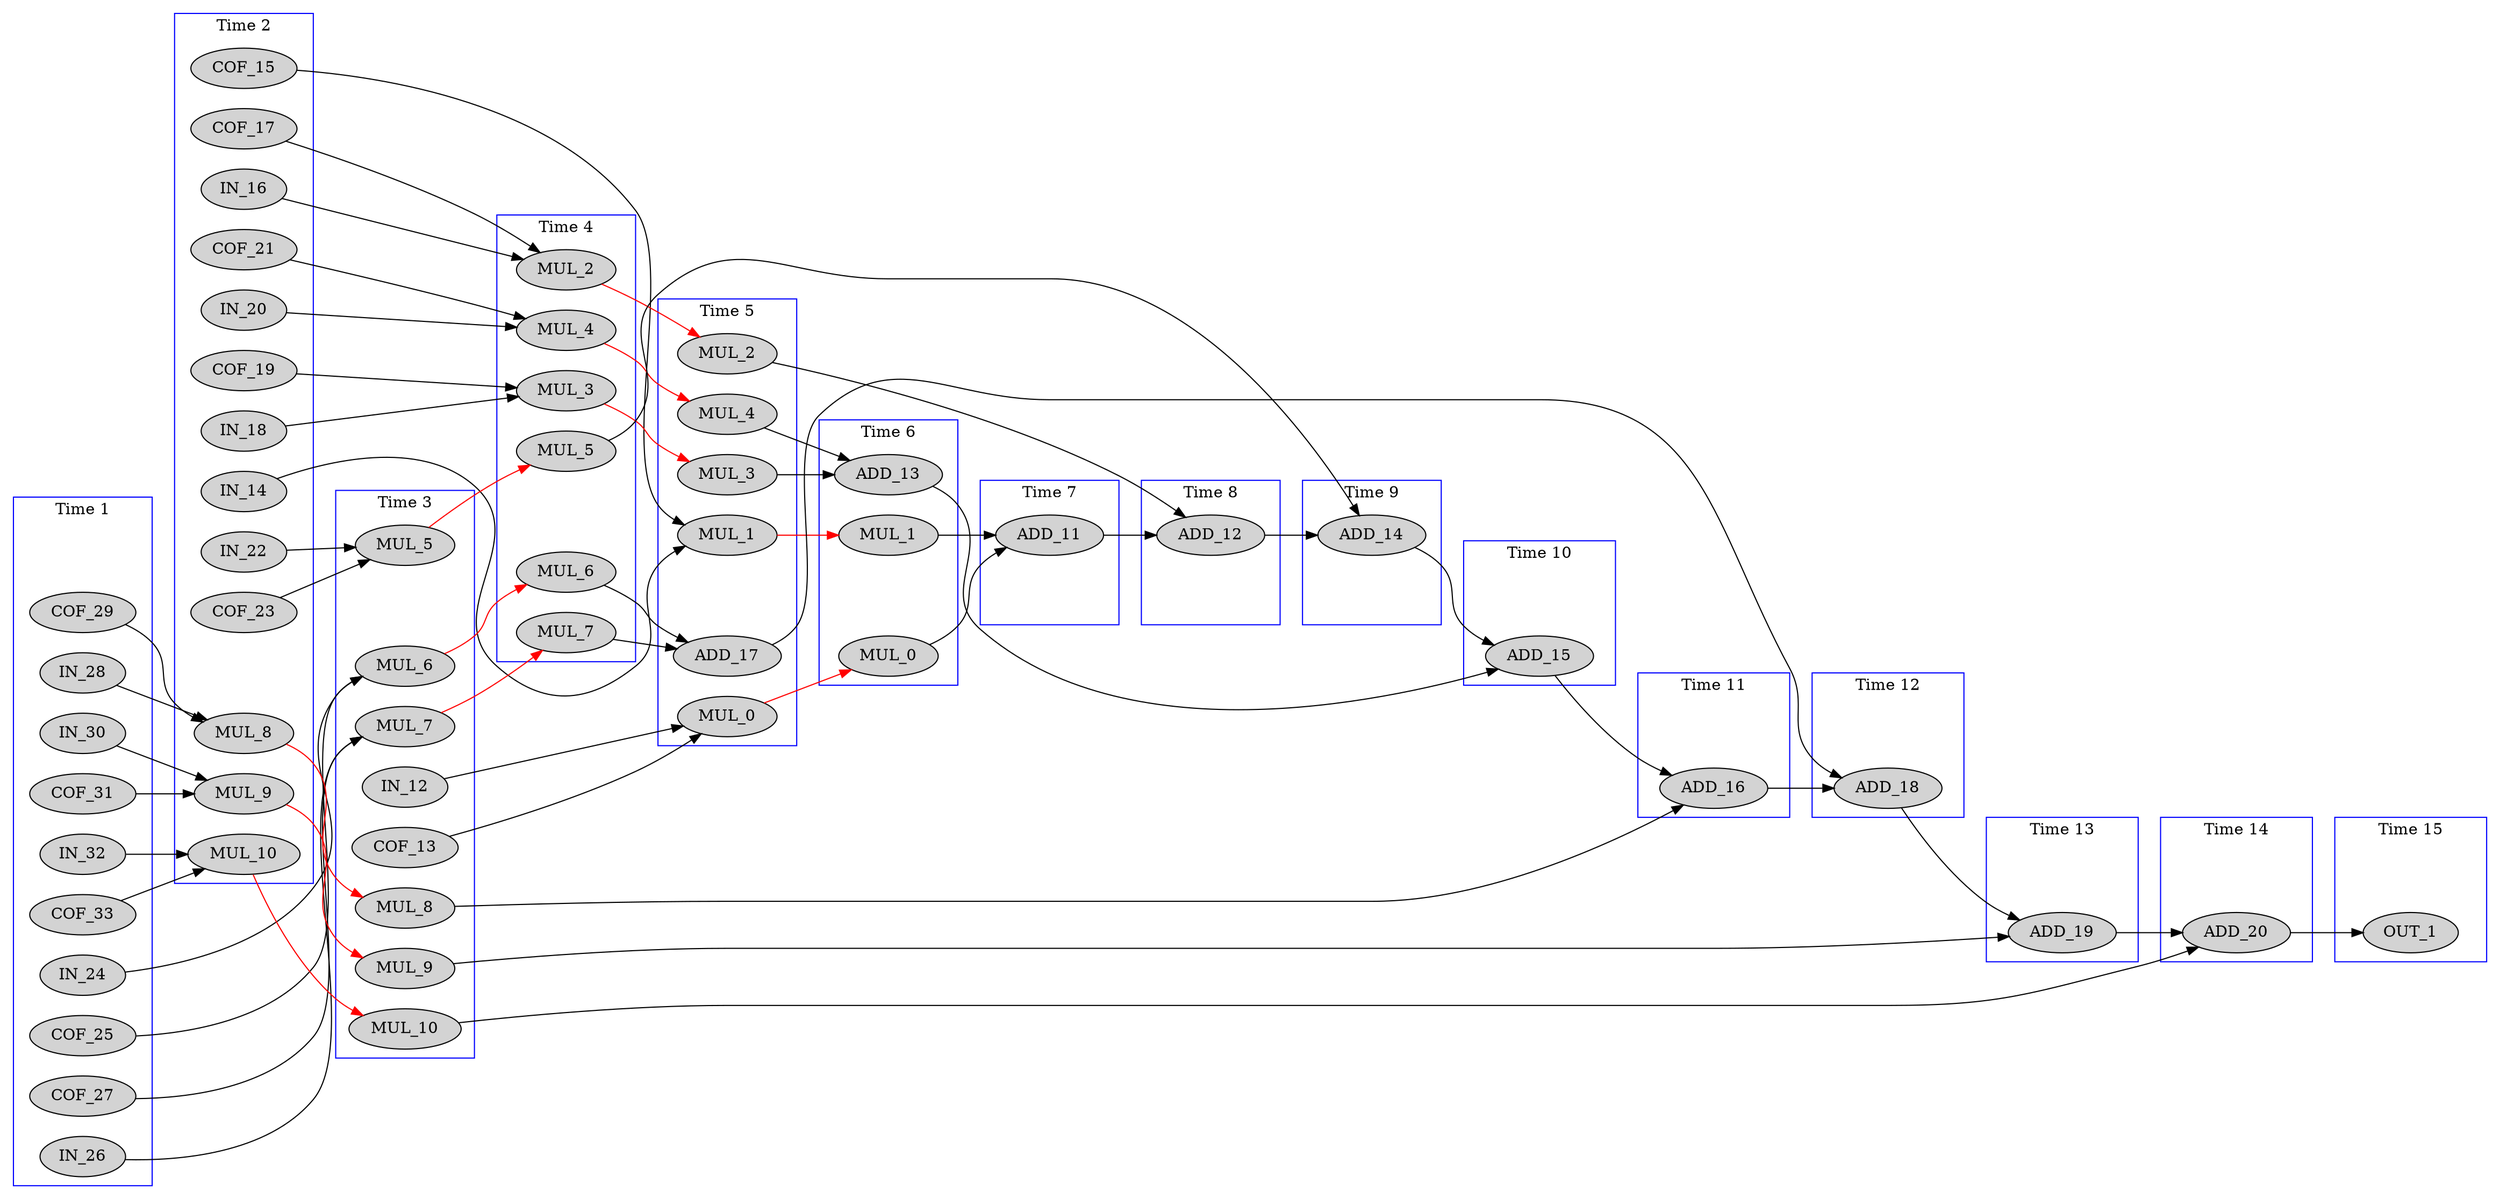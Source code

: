 digraph fir {
  rankdir = LR;
  newrank="true"
  subgraph cluster_1 {
    rank=same;
    node [style=filled];
    label = "Time 1";
    color = blue;
    pseudo_1 [style=invis];
    IN_24
    COF_25
    IN_26
    COF_27
    IN_28
    COF_29
    IN_30
    COF_31
    IN_32
    COF_33
  }
  subgraph cluster_2 {
    rank=same;
    node [style=filled];
    label = "Time 2";
    color = blue;
    pseudo_2 [style=invis];
    MUL_8_0 [label=MUL_8]
    MUL_9_0 [label=MUL_9]
    MUL_10_0 [label=MUL_10]
    IN_14
    COF_15
    IN_16
    COF_17
    IN_18
    COF_19
    IN_20
    COF_21
    IN_22
    COF_23
  }
  subgraph cluster_3 {
    rank=same;
    node [style=filled];
    label = "Time 3";
    color = blue;
    pseudo_3 [style=invis];
    MUL_5_0 [label=MUL_5]
    MUL_6_0 [label=MUL_6]
    MUL_7_0 [label=MUL_7]
    MUL_8_1 [label=MUL_8]
    MUL_9_1 [label=MUL_9]
    MUL_10_1 [label=MUL_10]
    IN_12
    COF_13
  }
  subgraph cluster_4 {
    rank=same;
    node [style=filled];
    label = "Time 4";
    color = blue;
    pseudo_4 [style=invis];
    MUL_2_0 [label=MUL_2]
    MUL_3_0 [label=MUL_3]
    MUL_4_0 [label=MUL_4]
    MUL_5_1 [label=MUL_5]
    MUL_6_1 [label=MUL_6]
    MUL_7_1 [label=MUL_7]
  }
  subgraph cluster_5 {
    rank=same;
    node [style=filled];
    label = "Time 5";
    color = blue;
    pseudo_5 [style=invis];
    MUL_0_0 [label=MUL_0]
    MUL_1_0 [label=MUL_1]
    MUL_2_1 [label=MUL_2]
    MUL_3_1 [label=MUL_3]
    MUL_4_1 [label=MUL_4]
    ADD_17
  }
  subgraph cluster_6 {
    rank=same;
    node [style=filled];
    label = "Time 6";
    color = blue;
    pseudo_6 [style=invis];
    MUL_0_1 [label=MUL_0]
    MUL_1_1 [label=MUL_1]
    ADD_13
  }
  subgraph cluster_7 {
    rank=same;
    node [style=filled];
    label = "Time 7";
    color = blue;
    pseudo_7 [style=invis];
    ADD_11
  }
  subgraph cluster_8 {
    rank=same;
    node [style=filled];
    label = "Time 8";
    color = blue;
    pseudo_8 [style=invis];
    ADD_12
  }
  subgraph cluster_9 {
    rank=same;
    node [style=filled];
    label = "Time 9";
    color = blue;
    pseudo_9 [style=invis];
    ADD_14
  }
  subgraph cluster_10 {
    rank=same;
    node [style=filled];
    label = "Time 10";
    color = blue;
    pseudo_10 [style=invis];
    ADD_15
  }
  subgraph cluster_11 {
    rank=same;
    node [style=filled];
    label = "Time 11";
    color = blue;
    pseudo_11 [style=invis];
    ADD_16
  }
  subgraph cluster_12 {
    rank=same;
    node [style=filled];
    label = "Time 12";
    color = blue;
    pseudo_12 [style=invis];
    ADD_18
  }
  subgraph cluster_13 {
    rank=same;
    node [style=filled];
    label = "Time 13";
    color = blue;
    pseudo_13 [style=invis];
    ADD_19
  }
  subgraph cluster_14 {
    rank=same;
    node [style=filled];
    label = "Time 14";
    color = blue;
    pseudo_14 [style=invis];
    ADD_20
  }
  subgraph cluster_15 {
    rank=same;
    node [style=filled];
    label = "Time 15";
    color = blue;
    pseudo_15 [style=invis];
    OUT_1
  }
    pseudo_1->pseudo_2 [style=invis];
    pseudo_2->pseudo_3 [style=invis];
    pseudo_3->pseudo_4 [style=invis];
    pseudo_4->pseudo_5 [style=invis];
    pseudo_5->pseudo_6 [style=invis];
    pseudo_6->pseudo_7 [style=invis];
    pseudo_7->pseudo_8 [style=invis];
    pseudo_8->pseudo_9 [style=invis];
    pseudo_9->pseudo_10 [style=invis];
    pseudo_10->pseudo_11 [style=invis];
    pseudo_11->pseudo_12 [style=invis];
    pseudo_12->pseudo_13 [style=invis];
    pseudo_13->pseudo_14 [style=invis];
    pseudo_14->pseudo_15 [style=invis];
    MUL_0_0 -> MUL_0_1 [color=red];
    MUL_1_0 -> MUL_1_1 [color=red];
    MUL_2_0 -> MUL_2_1 [color=red];
    MUL_3_0 -> MUL_3_1 [color=red];
    MUL_4_0 -> MUL_4_1 [color=red];
    MUL_5_0 -> MUL_5_1 [color=red];
    MUL_6_0 -> MUL_6_1 [color=red];
    MUL_7_0 -> MUL_7_1 [color=red];
    MUL_8_0 -> MUL_8_1 [color=red];
    MUL_9_0 -> MUL_9_1 [color=red];
    MUL_10_0 -> MUL_10_1 [color=red];
    IN_12 -> MUL_0_0 [ name = 0 ];
    COF_13 -> MUL_0_0 [ name = 1 ];
    IN_14 -> MUL_1_0 [ name = 2 ];
    COF_15 -> MUL_1_0 [ name = 3 ];
    IN_16 -> MUL_2_0 [ name = 4 ];
    COF_17 -> MUL_2_0 [ name = 5 ];
    MUL_0_1 -> ADD_11 [ name = 6 ];
    MUL_1_1 -> ADD_11 [ name = 7 ];
    ADD_11 -> ADD_12 [ name = 8 ];
    MUL_2_1 -> ADD_12 [ name = 9 ];
    IN_18 -> MUL_3_0 [ name = 10 ];
    COF_19 -> MUL_3_0 [ name = 11 ];
    IN_20 -> MUL_4_0 [ name = 12 ];
    COF_21 -> MUL_4_0 [ name = 13 ];
    IN_22 -> MUL_5_0 [ name = 14 ];
    COF_23 -> MUL_5_0 [ name = 15 ];
    MUL_3_1 -> ADD_13 [ name = 16 ];
    MUL_4_1 -> ADD_13 [ name = 17 ];
    MUL_5_1 -> ADD_14 [ name = 18 ];
    ADD_12 -> ADD_14 [ name = 19 ];
    ADD_13 -> ADD_15 [ name = 20 ];
    ADD_14 -> ADD_15 [ name = 21 ];
    IN_24 -> MUL_6_0 [ name = 22 ];
    COF_25 -> MUL_6_0 [ name = 23 ];
    IN_26 -> MUL_7_0 [ name = 24 ];
    COF_27 -> MUL_7_0 [ name = 25 ];
    IN_28 -> MUL_8_0 [ name = 26 ];
    COF_29 -> MUL_8_0 [ name = 27 ];
    ADD_15 -> ADD_16 [ name = 28 ];
    MUL_8_1 -> ADD_16 [ name = 29 ];
    MUL_6_1 -> ADD_17 [ name = 30 ];
    MUL_7_1 -> ADD_17 [ name = 31 ];
    ADD_17 -> ADD_18 [ name = 32 ];
    ADD_16 -> ADD_18 [ name = 33 ];
    IN_30 -> MUL_9_0 [ name = 34 ];
    COF_31 -> MUL_9_0 [ name = 35 ];
    IN_32 -> MUL_10_0 [ name = 36 ];
    COF_33 -> MUL_10_0 [ name = 37 ];
    ADD_18 -> ADD_19 [ name = 38 ];
    MUL_9_1 -> ADD_19 [ name = 39 ];
    MUL_10_1 -> ADD_20 [ name = 40 ];
    ADD_19 -> ADD_20 [ name = 41 ];
    ADD_20 -> OUT_1 [ name = 42 ];
}